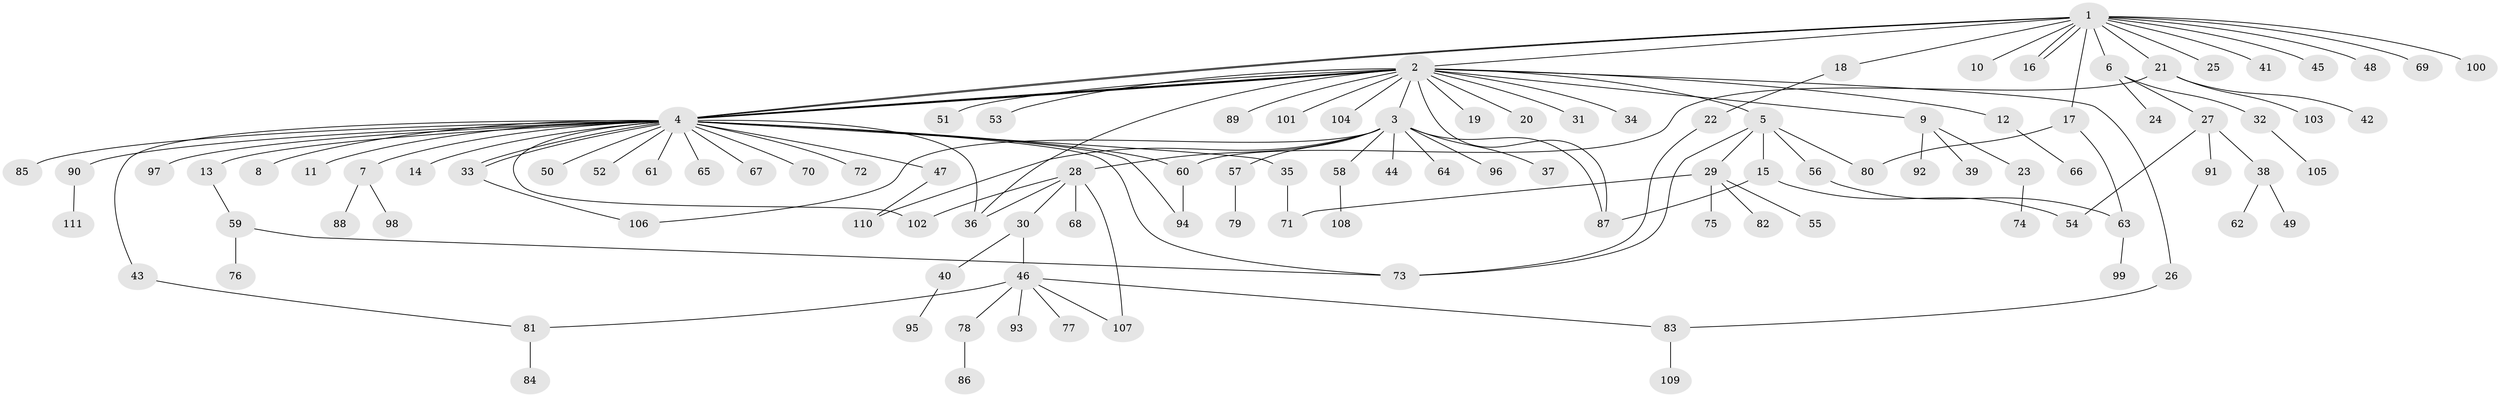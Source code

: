 // coarse degree distribution, {1: 0.5373134328358209, 23: 0.014925373134328358, 3: 0.08955223880597014, 2: 0.2537313432835821, 16: 0.014925373134328358, 5: 0.029850746268656716, 12: 0.014925373134328358, 8: 0.014925373134328358, 4: 0.014925373134328358, 9: 0.014925373134328358}
// Generated by graph-tools (version 1.1) at 2025/36/03/04/25 23:36:50]
// undirected, 111 vertices, 135 edges
graph export_dot {
  node [color=gray90,style=filled];
  1;
  2;
  3;
  4;
  5;
  6;
  7;
  8;
  9;
  10;
  11;
  12;
  13;
  14;
  15;
  16;
  17;
  18;
  19;
  20;
  21;
  22;
  23;
  24;
  25;
  26;
  27;
  28;
  29;
  30;
  31;
  32;
  33;
  34;
  35;
  36;
  37;
  38;
  39;
  40;
  41;
  42;
  43;
  44;
  45;
  46;
  47;
  48;
  49;
  50;
  51;
  52;
  53;
  54;
  55;
  56;
  57;
  58;
  59;
  60;
  61;
  62;
  63;
  64;
  65;
  66;
  67;
  68;
  69;
  70;
  71;
  72;
  73;
  74;
  75;
  76;
  77;
  78;
  79;
  80;
  81;
  82;
  83;
  84;
  85;
  86;
  87;
  88;
  89;
  90;
  91;
  92;
  93;
  94;
  95;
  96;
  97;
  98;
  99;
  100;
  101;
  102;
  103;
  104;
  105;
  106;
  107;
  108;
  109;
  110;
  111;
  1 -- 2;
  1 -- 4;
  1 -- 4;
  1 -- 6;
  1 -- 10;
  1 -- 16;
  1 -- 16;
  1 -- 17;
  1 -- 18;
  1 -- 21;
  1 -- 25;
  1 -- 41;
  1 -- 45;
  1 -- 48;
  1 -- 69;
  1 -- 100;
  2 -- 3;
  2 -- 4;
  2 -- 4;
  2 -- 4;
  2 -- 5;
  2 -- 9;
  2 -- 12;
  2 -- 19;
  2 -- 20;
  2 -- 26;
  2 -- 31;
  2 -- 34;
  2 -- 36;
  2 -- 51;
  2 -- 53;
  2 -- 87;
  2 -- 89;
  2 -- 101;
  2 -- 104;
  3 -- 28;
  3 -- 37;
  3 -- 44;
  3 -- 57;
  3 -- 58;
  3 -- 64;
  3 -- 87;
  3 -- 96;
  3 -- 106;
  3 -- 110;
  4 -- 7;
  4 -- 8;
  4 -- 11;
  4 -- 13;
  4 -- 14;
  4 -- 33;
  4 -- 33;
  4 -- 35;
  4 -- 36;
  4 -- 43;
  4 -- 47;
  4 -- 50;
  4 -- 52;
  4 -- 60;
  4 -- 61;
  4 -- 65;
  4 -- 67;
  4 -- 70;
  4 -- 72;
  4 -- 73;
  4 -- 85;
  4 -- 90;
  4 -- 94;
  4 -- 97;
  4 -- 102;
  5 -- 15;
  5 -- 29;
  5 -- 56;
  5 -- 73;
  5 -- 80;
  6 -- 24;
  6 -- 27;
  6 -- 32;
  7 -- 88;
  7 -- 98;
  9 -- 23;
  9 -- 39;
  9 -- 92;
  12 -- 66;
  13 -- 59;
  15 -- 54;
  15 -- 87;
  17 -- 63;
  17 -- 80;
  18 -- 22;
  21 -- 42;
  21 -- 60;
  21 -- 103;
  22 -- 73;
  23 -- 74;
  26 -- 83;
  27 -- 38;
  27 -- 54;
  27 -- 91;
  28 -- 30;
  28 -- 36;
  28 -- 68;
  28 -- 102;
  28 -- 107;
  29 -- 55;
  29 -- 71;
  29 -- 75;
  29 -- 82;
  30 -- 40;
  30 -- 46;
  32 -- 105;
  33 -- 106;
  35 -- 71;
  38 -- 49;
  38 -- 62;
  40 -- 95;
  43 -- 81;
  46 -- 77;
  46 -- 78;
  46 -- 81;
  46 -- 83;
  46 -- 93;
  46 -- 107;
  47 -- 110;
  56 -- 63;
  57 -- 79;
  58 -- 108;
  59 -- 73;
  59 -- 76;
  60 -- 94;
  63 -- 99;
  78 -- 86;
  81 -- 84;
  83 -- 109;
  90 -- 111;
}
